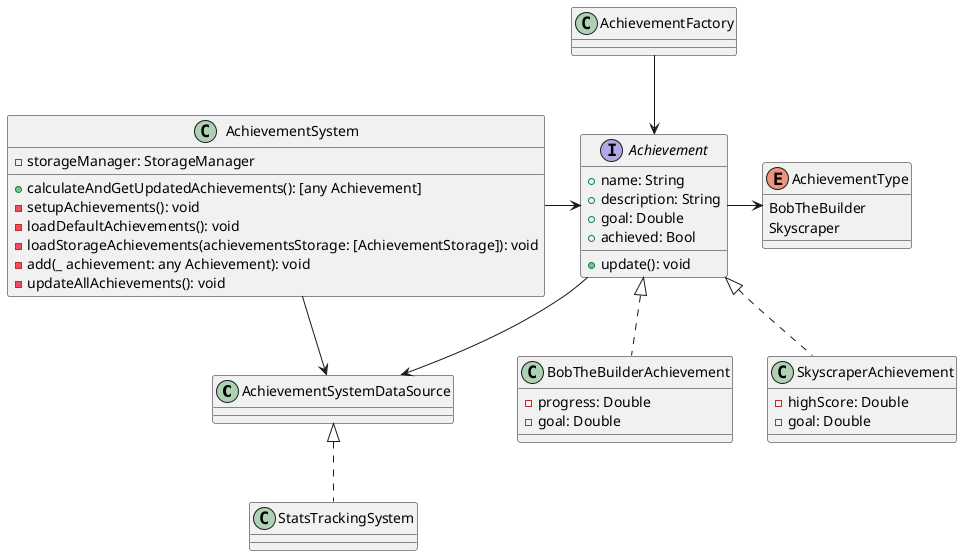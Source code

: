 @startuml

class AchievementSystemDataSource
class AchievementFactory
class StatsTrackingSystem

interface Achievement {
    + name: String
    + description: String
    + goal: Double
    + achieved: Bool
    + update(): void
}

class BobTheBuilderAchievement {
    - progress: Double
    - goal: Double
}

class SkyscraperAchievement {
    - highScore: Double
    - goal: Double
}

class AchievementSystem {
    - storageManager: StorageManager
    + calculateAndGetUpdatedAchievements(): [any Achievement]
    - setupAchievements(): void
    - loadDefaultAchievements(): void
    - loadStorageAchievements(achievementsStorage: [AchievementStorage]): void
    - add(_ achievement: any Achievement): void
    - updateAllAchievements(): void
}

enum AchievementType {
    BobTheBuilder
    Skyscraper
}

StatsTrackingSystem .u.|> AchievementSystemDataSource
AchievementFactory -d-> Achievement
AchievementSystemDataSource <-u- AchievementSystem
AchievementSystem -> Achievement
BobTheBuilderAchievement .u.|> Achievement
SkyscraperAchievement .u.|> Achievement
Achievement -> AchievementType
Achievement --> AchievementSystemDataSource


@enduml


